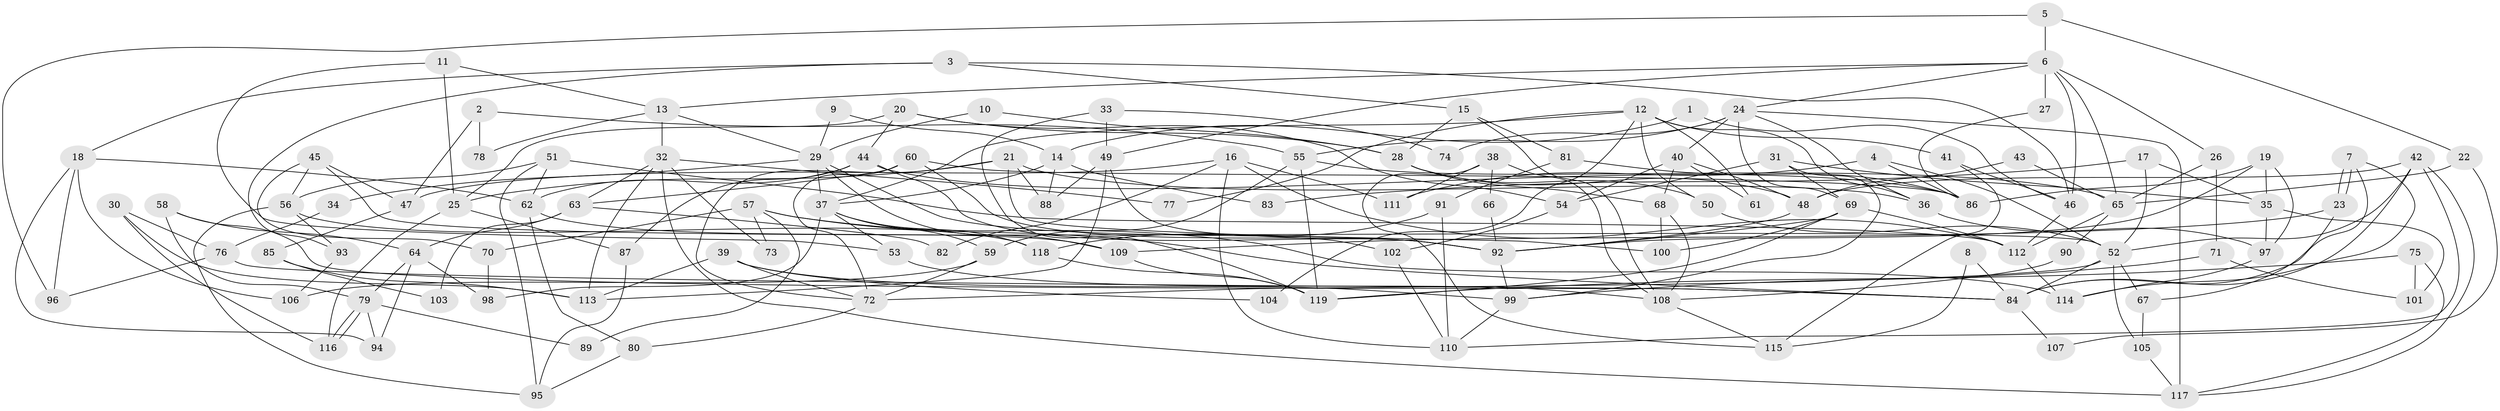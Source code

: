 // Generated by graph-tools (version 1.1) at 2025/26/03/09/25 03:26:10]
// undirected, 119 vertices, 238 edges
graph export_dot {
graph [start="1"]
  node [color=gray90,style=filled];
  1;
  2;
  3;
  4;
  5;
  6;
  7;
  8;
  9;
  10;
  11;
  12;
  13;
  14;
  15;
  16;
  17;
  18;
  19;
  20;
  21;
  22;
  23;
  24;
  25;
  26;
  27;
  28;
  29;
  30;
  31;
  32;
  33;
  34;
  35;
  36;
  37;
  38;
  39;
  40;
  41;
  42;
  43;
  44;
  45;
  46;
  47;
  48;
  49;
  50;
  51;
  52;
  53;
  54;
  55;
  56;
  57;
  58;
  59;
  60;
  61;
  62;
  63;
  64;
  65;
  66;
  67;
  68;
  69;
  70;
  71;
  72;
  73;
  74;
  75;
  76;
  77;
  78;
  79;
  80;
  81;
  82;
  83;
  84;
  85;
  86;
  87;
  88;
  89;
  90;
  91;
  92;
  93;
  94;
  95;
  96;
  97;
  98;
  99;
  100;
  101;
  102;
  103;
  104;
  105;
  106;
  107;
  108;
  109;
  110;
  111;
  112;
  113;
  114;
  115;
  116;
  117;
  118;
  119;
  1 -- 46;
  1 -- 14;
  2 -- 55;
  2 -- 47;
  2 -- 78;
  3 -- 18;
  3 -- 15;
  3 -- 46;
  3 -- 93;
  4 -- 52;
  4 -- 86;
  4 -- 111;
  5 -- 96;
  5 -- 6;
  5 -- 22;
  6 -- 49;
  6 -- 24;
  6 -- 13;
  6 -- 26;
  6 -- 27;
  6 -- 46;
  6 -- 65;
  7 -- 84;
  7 -- 23;
  7 -- 23;
  7 -- 114;
  8 -- 115;
  8 -- 84;
  9 -- 14;
  9 -- 29;
  10 -- 29;
  10 -- 28;
  11 -- 25;
  11 -- 13;
  11 -- 53;
  12 -- 36;
  12 -- 50;
  12 -- 37;
  12 -- 41;
  12 -- 61;
  12 -- 77;
  12 -- 104;
  13 -- 29;
  13 -- 32;
  13 -- 78;
  14 -- 37;
  14 -- 88;
  14 -- 83;
  15 -- 108;
  15 -- 28;
  15 -- 81;
  16 -- 110;
  16 -- 112;
  16 -- 47;
  16 -- 82;
  16 -- 111;
  17 -- 35;
  17 -- 52;
  17 -- 83;
  18 -- 106;
  18 -- 94;
  18 -- 62;
  18 -- 96;
  19 -- 92;
  19 -- 97;
  19 -- 35;
  19 -- 86;
  20 -- 25;
  20 -- 44;
  20 -- 28;
  20 -- 54;
  21 -- 72;
  21 -- 100;
  21 -- 25;
  21 -- 36;
  21 -- 88;
  22 -- 65;
  22 -- 107;
  23 -- 67;
  23 -- 109;
  24 -- 55;
  24 -- 69;
  24 -- 36;
  24 -- 40;
  24 -- 74;
  24 -- 117;
  25 -- 87;
  25 -- 116;
  26 -- 71;
  26 -- 65;
  27 -- 86;
  28 -- 48;
  28 -- 50;
  28 -- 68;
  29 -- 109;
  29 -- 37;
  29 -- 34;
  29 -- 92;
  30 -- 113;
  30 -- 116;
  30 -- 76;
  31 -- 35;
  31 -- 69;
  31 -- 54;
  31 -- 99;
  32 -- 117;
  32 -- 63;
  32 -- 73;
  32 -- 77;
  32 -- 113;
  33 -- 49;
  33 -- 119;
  33 -- 74;
  34 -- 76;
  35 -- 97;
  35 -- 101;
  36 -- 97;
  37 -- 53;
  37 -- 59;
  37 -- 98;
  37 -- 118;
  38 -- 111;
  38 -- 115;
  38 -- 66;
  38 -- 108;
  39 -- 72;
  39 -- 99;
  39 -- 104;
  39 -- 113;
  40 -- 54;
  40 -- 48;
  40 -- 61;
  40 -- 68;
  41 -- 46;
  41 -- 115;
  42 -- 52;
  42 -- 48;
  42 -- 84;
  42 -- 110;
  42 -- 117;
  43 -- 48;
  43 -- 65;
  44 -- 62;
  44 -- 92;
  44 -- 86;
  44 -- 87;
  45 -- 70;
  45 -- 56;
  45 -- 47;
  45 -- 52;
  46 -- 112;
  47 -- 85;
  48 -- 92;
  49 -- 113;
  49 -- 102;
  49 -- 88;
  50 -- 52;
  51 -- 112;
  51 -- 95;
  51 -- 56;
  51 -- 62;
  52 -- 72;
  52 -- 67;
  52 -- 84;
  52 -- 105;
  53 -- 108;
  54 -- 102;
  55 -- 119;
  55 -- 65;
  55 -- 59;
  56 -- 118;
  56 -- 93;
  56 -- 95;
  57 -- 114;
  57 -- 84;
  57 -- 70;
  57 -- 73;
  57 -- 89;
  58 -- 79;
  58 -- 84;
  58 -- 64;
  59 -- 72;
  59 -- 106;
  60 -- 92;
  60 -- 86;
  60 -- 63;
  60 -- 72;
  62 -- 80;
  62 -- 109;
  63 -- 64;
  63 -- 82;
  63 -- 103;
  64 -- 79;
  64 -- 94;
  64 -- 98;
  65 -- 90;
  65 -- 112;
  66 -- 92;
  67 -- 105;
  68 -- 100;
  68 -- 108;
  69 -- 112;
  69 -- 92;
  69 -- 100;
  69 -- 119;
  70 -- 98;
  71 -- 99;
  71 -- 101;
  72 -- 80;
  75 -- 117;
  75 -- 119;
  75 -- 101;
  76 -- 84;
  76 -- 96;
  79 -- 116;
  79 -- 116;
  79 -- 89;
  79 -- 94;
  80 -- 95;
  81 -- 86;
  81 -- 91;
  84 -- 107;
  85 -- 113;
  85 -- 103;
  87 -- 95;
  90 -- 108;
  91 -- 118;
  91 -- 110;
  92 -- 99;
  93 -- 106;
  97 -- 114;
  99 -- 110;
  102 -- 110;
  105 -- 117;
  108 -- 115;
  109 -- 119;
  112 -- 114;
  118 -- 119;
}
